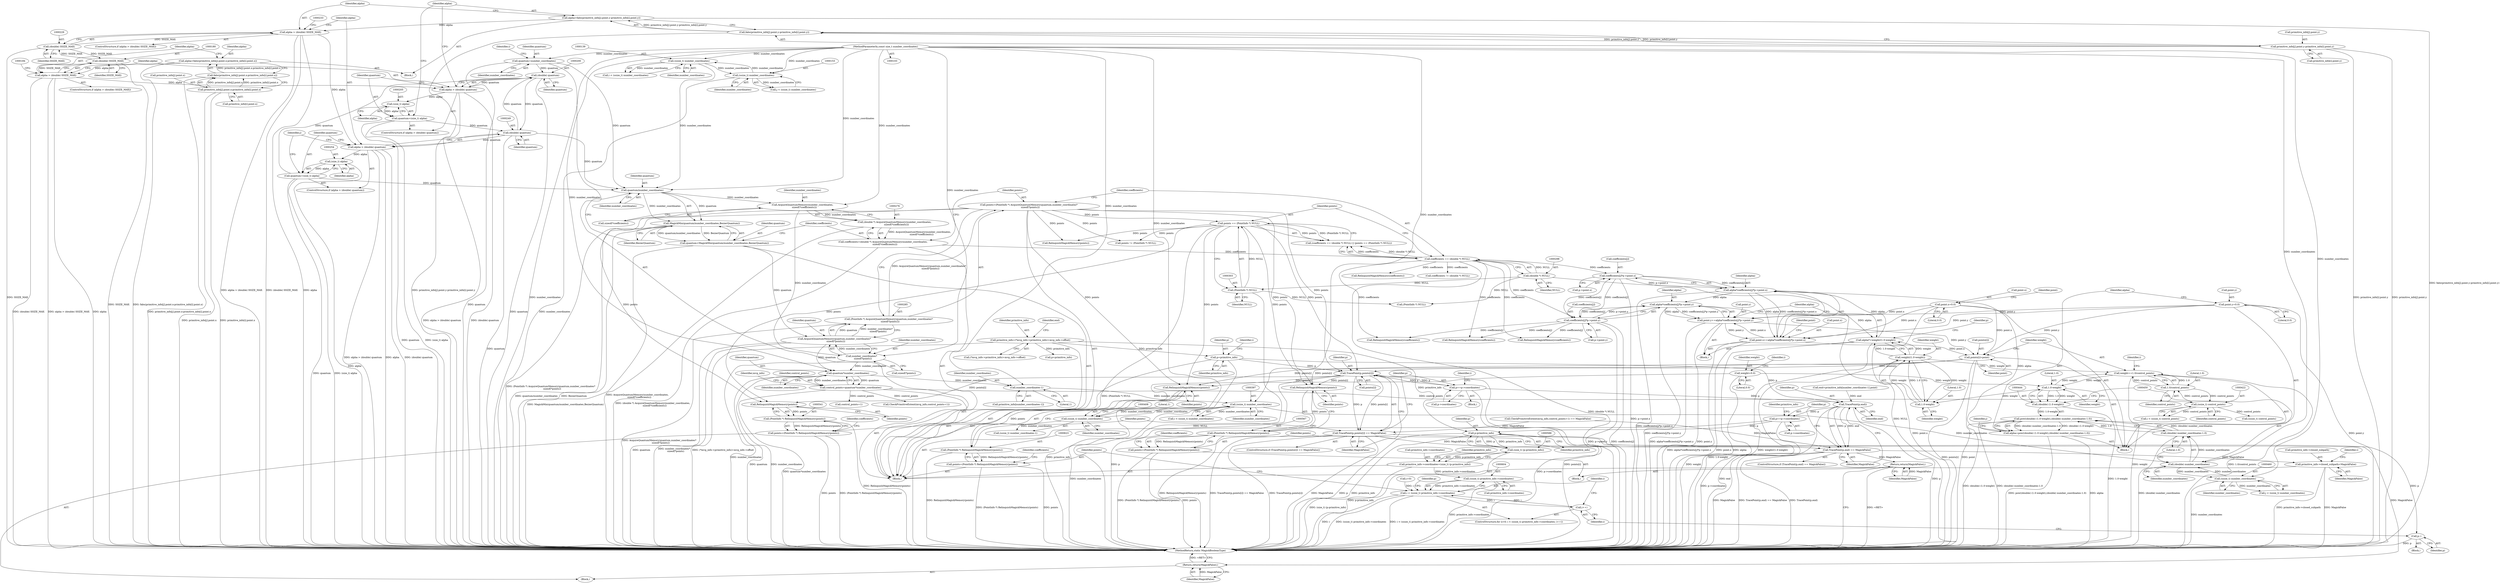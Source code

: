 digraph "0_ImageMagick_ecf7c6b288e11e7e7f75387c5e9e93e423b98397@array" {
"1000531" [label="(Call,TracePoint(p,points[i]))"];
"1000552" [label="(Call,p+=p->coordinates)"];
"1000531" [label="(Call,TracePoint(p,points[i]))"];
"1000514" [label="(Call,p=primitive_info)"];
"1000371" [label="(Call,primitive_info=(*mvg_info->primitive_info)+mvg_info->offset)"];
"1000300" [label="(Call,points == (PointInfo *) NULL)"];
"1000282" [label="(Call,points=(PointInfo *) AcquireQuantumMemory(quantum,number_coordinates*\n    sizeof(*points)))"];
"1000284" [label="(Call,(PointInfo *) AcquireQuantumMemory(quantum,number_coordinates*\n    sizeof(*points)))"];
"1000286" [label="(Call,AcquireQuantumMemory(quantum,number_coordinates*\n    sizeof(*points)))"];
"1000266" [label="(Call,quantum=MagickMin(quantum/number_coordinates,BezierQuantum))"];
"1000268" [label="(Call,MagickMin(quantum/number_coordinates,BezierQuantum))"];
"1000269" [label="(Call,quantum/number_coordinates)"];
"1000129" [label="(Call,quantum=number_coordinates)"];
"1000105" [label="(MethodParameterIn,const size_t number_coordinates)"];
"1000251" [label="(Call,quantum=(size_t) alpha)"];
"1000253" [label="(Call,(size_t) alpha)"];
"1000246" [label="(Call,alpha > (double) quantum)"];
"1000226" [label="(Call,alpha > (double) SSIZE_MAX)"];
"1000207" [label="(Call,alpha=fabs(primitive_info[j].point.y-primitive_info[i].point.y))"];
"1000209" [label="(Call,fabs(primitive_info[j].point.y-primitive_info[i].point.y))"];
"1000210" [label="(Call,primitive_info[j].point.y-primitive_info[i].point.y)"];
"1000228" [label="(Call,(double) SSIZE_MAX)"];
"1000179" [label="(Call,(double) SSIZE_MAX)"];
"1000248" [label="(Call,(double) quantum)"];
"1000199" [label="(Call,(double) quantum)"];
"1000202" [label="(Call,quantum=(size_t) alpha)"];
"1000204" [label="(Call,(size_t) alpha)"];
"1000197" [label="(Call,alpha > (double) quantum)"];
"1000177" [label="(Call,alpha > (double) SSIZE_MAX)"];
"1000158" [label="(Call,alpha=fabs(primitive_info[j].point.x-primitive_info[i].point.x))"];
"1000160" [label="(Call,fabs(primitive_info[j].point.x-primitive_info[i].point.x))"];
"1000161" [label="(Call,primitive_info[j].point.x-primitive_info[i].point.x)"];
"1000138" [label="(Call,(ssize_t) number_coordinates)"];
"1000152" [label="(Call,(ssize_t) number_coordinates)"];
"1000288" [label="(Call,number_coordinates*\n    sizeof(*points))"];
"1000277" [label="(Call,AcquireQuantumMemory(number_coordinates,\n     sizeof(*coefficients)))"];
"1000302" [label="(Call,(PointInfo *) NULL)"];
"1000297" [label="(Call,(double *) NULL)"];
"1000504" [label="(Call,points[i]=point)"];
"1000435" [label="(Call,point.y=0.0)"];
"1000430" [label="(Call,point.x=0.0)"];
"1000480" [label="(Call,point.y+=alpha*coefficients[j]*p->point.y)"];
"1000484" [label="(Call,alpha*coefficients[j]*p->point.y)"];
"1000469" [label="(Call,alpha*coefficients[j]*p->point.x)"];
"1000495" [label="(Call,alpha*=weight/(1.0-weight))"];
"1000497" [label="(Call,weight/(1.0-weight))"];
"1000499" [label="(Call,1.0-weight)"];
"1000445" [label="(Call,1.0-weight)"];
"1000412" [label="(Call,weight=0.0)"];
"1000509" [label="(Call,weight+=1.0/control_points)"];
"1000511" [label="(Call,1.0/control_points)"];
"1000421" [label="(Call,(ssize_t) control_points)"];
"1000343" [label="(Call,control_points=quantum*number_coordinates)"];
"1000345" [label="(Call,quantum*number_coordinates)"];
"1000440" [label="(Call,alpha=pow((double) (1.0-weight),(double) number_coordinates-1.0))"];
"1000442" [label="(Call,pow((double) (1.0-weight),(double) number_coordinates-1.0))"];
"1000443" [label="(Call,(double) (1.0-weight))"];
"1000448" [label="(Call,(double) number_coordinates-1.0)"];
"1000449" [label="(Call,(double) number_coordinates)"];
"1000459" [label="(Call,(ssize_t) number_coordinates)"];
"1000396" [label="(Call,(ssize_t) number_coordinates)"];
"1000407" [label="(Call,(ssize_t) number_coordinates)"];
"1000386" [label="(Call,number_coordinates-1)"];
"1000471" [label="(Call,coefficients[j]*p->point.x)"];
"1000295" [label="(Call,coefficients == (double *) NULL)"];
"1000273" [label="(Call,coefficients=(double *) AcquireQuantumMemory(number_coordinates,\n     sizeof(*coefficients)))"];
"1000275" [label="(Call,(double *) AcquireQuantumMemory(number_coordinates,\n     sizeof(*coefficients)))"];
"1000486" [label="(Call,coefficients[j]*p->point.y)"];
"1000465" [label="(Call,point.x+=alpha*coefficients[j]*p->point.x)"];
"1000530" [label="(Call,TracePoint(p,points[i]) == MagickFalse)"];
"1000550" [label="(Return,return(MagickFalse);)"];
"1000558" [label="(Call,TracePoint(p,end) == MagickFalse)"];
"1000576" [label="(Return,return(MagickFalse);)"];
"1000592" [label="(Call,primitive_info->closed_subpath=MagickFalse)"];
"1000542" [label="(Call,RelinquishMagickMemory(points))"];
"1000540" [label="(Call,(PointInfo *) RelinquishMagickMemory(points))"];
"1000538" [label="(Call,points=(PointInfo *) RelinquishMagickMemory(points))"];
"1000568" [label="(Call,RelinquishMagickMemory(points))"];
"1000566" [label="(Call,(PointInfo *) RelinquishMagickMemory(points))"];
"1000564" [label="(Call,points=(PointInfo *) RelinquishMagickMemory(points))"];
"1000624" [label="(Call,RelinquishMagickMemory(points))"];
"1000622" [label="(Call,(PointInfo *) RelinquishMagickMemory(points))"];
"1000620" [label="(Call,points=(PointInfo *) RelinquishMagickMemory(points))"];
"1000559" [label="(Call,TracePoint(p,end))"];
"1000578" [label="(Call,p+=p->coordinates)"];
"1000589" [label="(Call,p-primitive_info)"];
"1000587" [label="(Call,(size_t) (p-primitive_info))"];
"1000583" [label="(Call,primitive_info->coordinates=(size_t) (p-primitive_info))"];
"1000603" [label="(Call,(ssize_t) primitive_info->coordinates)"];
"1000601" [label="(Call,i < (ssize_t) primitive_info->coordinates)"];
"1000608" [label="(Call,i++)"];
"1000618" [label="(Call,p--)"];
"1000440" [label="(Call,alpha=pow((double) (1.0-weight),(double) number_coordinates-1.0))"];
"1000412" [label="(Call,weight=0.0)"];
"1000131" [label="(Identifier,number_coordinates)"];
"1000471" [label="(Call,coefficients[j]*p->point.x)"];
"1000445" [label="(Call,1.0-weight)"];
"1000343" [label="(Call,control_points=quantum*number_coordinates)"];
"1000347" [label="(Identifier,number_coordinates)"];
"1000437" [label="(Identifier,point)"];
"1000514" [label="(Call,p=primitive_info)"];
"1000447" [label="(Identifier,weight)"];
"1000349" [label="(Call,CheckPrimitiveExtent(mvg_info,control_points+1) == MagickFalse)"];
"1000419" [label="(Call,i < (ssize_t) control_points)"];
"1000558" [label="(Call,TracePoint(p,end) == MagickFalse)"];
"1000414" [label="(Literal,0.0)"];
"1000413" [label="(Identifier,weight)"];
"1000609" [label="(Identifier,i)"];
"1000290" [label="(Call,sizeof(*points))"];
"1000530" [label="(Call,TracePoint(p,points[i]) == MagickFalse)"];
"1000531" [label="(Call,TracePoint(p,points[i]))"];
"1000206" [label="(Identifier,alpha)"];
"1000435" [label="(Call,point.y=0.0)"];
"1000495" [label="(Call,alpha*=weight/(1.0-weight))"];
"1000452" [label="(Literal,1.0)"];
"1000464" [label="(Block,)"];
"1000564" [label="(Call,points=(PointInfo *) RelinquishMagickMemory(points))"];
"1000410" [label="(Literal,1)"];
"1000585" [label="(Identifier,primitive_info)"];
"1000602" [label="(Identifier,i)"];
"1000198" [label="(Identifier,alpha)"];
"1000510" [label="(Identifier,weight)"];
"1000550" [label="(Return,return(MagickFalse);)"];
"1000470" [label="(Identifier,alpha)"];
"1000417" [label="(Identifier,i)"];
"1000159" [label="(Identifier,alpha)"];
"1000248" [label="(Call,(double) quantum)"];
"1000577" [label="(Identifier,MagickFalse)"];
"1000295" [label="(Call,coefficients == (double *) NULL)"];
"1000388" [label="(Literal,1)"];
"1000247" [label="(Identifier,alpha)"];
"1000513" [label="(Identifier,control_points)"];
"1000583" [label="(Call,primitive_info->coordinates=(size_t) (p-primitive_info))"];
"1000138" [label="(Call,(ssize_t) number_coordinates)"];
"1000423" [label="(Identifier,control_points)"];
"1000442" [label="(Call,pow((double) (1.0-weight),(double) number_coordinates-1.0))"];
"1000634" [label="(MethodReturn,static MagickBooleanType)"];
"1000590" [label="(Identifier,p)"];
"1000250" [label="(Identifier,quantum)"];
"1000271" [label="(Identifier,number_coordinates)"];
"1000528" [label="(Block,)"];
"1000208" [label="(Identifier,alpha)"];
"1000169" [label="(Call,primitive_info[i].point.x)"];
"1000500" [label="(Literal,1.0)"];
"1000351" [label="(Identifier,mvg_info)"];
"1000560" [label="(Identifier,p)"];
"1000253" [label="(Call,(size_t) alpha)"];
"1000309" [label="(Call,(PointInfo *) NULL)"];
"1000286" [label="(Call,AcquireQuantumMemory(quantum,number_coordinates*\n    sizeof(*points)))"];
"1000105" [label="(MethodParameterIn,const size_t number_coordinates)"];
"1000599" [label="(Identifier,i)"];
"1000561" [label="(Identifier,end)"];
"1000533" [label="(Call,points[i])"];
"1000228" [label="(Call,(double) SSIZE_MAX)"];
"1000296" [label="(Identifier,coefficients)"];
"1000529" [label="(ControlStructure,if (TracePoint(p,points[i]) == MagickFalse))"];
"1000593" [label="(Call,primitive_info->closed_subpath)"];
"1000345" [label="(Call,quantum*number_coordinates)"];
"1000509" [label="(Call,weight+=1.0/control_points)"];
"1000176" [label="(ControlStructure,if (alpha > (double) SSIZE_MAX))"];
"1000268" [label="(Call,MagickMin(quantum/number_coordinates,BezierQuantum))"];
"1000565" [label="(Identifier,points)"];
"1000579" [label="(Identifier,p)"];
"1000407" [label="(Call,(ssize_t) number_coordinates)"];
"1000501" [label="(Identifier,weight)"];
"1000289" [label="(Identifier,number_coordinates)"];
"1000204" [label="(Call,(size_t) alpha)"];
"1000574" [label="(Call,RelinquishMagickMemory(coefficients))"];
"1000532" [label="(Identifier,p)"];
"1000475" [label="(Call,p->point.x)"];
"1000543" [label="(Identifier,points)"];
"1000598" [label="(Call,i=0)"];
"1000430" [label="(Call,point.x=0.0)"];
"1000559" [label="(Call,TracePoint(p,end))"];
"1000548" [label="(Call,RelinquishMagickMemory(coefficients))"];
"1000610" [label="(Block,)"];
"1000211" [label="(Call,primitive_info[j].point.y)"];
"1000425" [label="(Identifier,i)"];
"1000299" [label="(Identifier,NULL)"];
"1000278" [label="(Identifier,number_coordinates)"];
"1000505" [label="(Call,points[i])"];
"1000563" [label="(Block,)"];
"1000630" [label="(Call,RelinquishMagickMemory(coefficients))"];
"1000427" [label="(Call,p=primitive_info)"];
"1000622" [label="(Call,(PointInfo *) RelinquishMagickMemory(points))"];
"1000597" [label="(ControlStructure,for (i=0; i < (ssize_t) primitive_info->coordinates; i++))"];
"1000382" [label="(Identifier,end)"];
"1000283" [label="(Identifier,points)"];
"1000307" [label="(Call,points != (PointInfo *) NULL)"];
"1000251" [label="(Call,quantum=(size_t) alpha)"];
"1000568" [label="(Call,RelinquishMagickMemory(points))"];
"1000516" [label="(Identifier,primitive_info)"];
"1000527" [label="(Identifier,i)"];
"1000448" [label="(Call,(double) number_coordinates-1.0)"];
"1000538" [label="(Call,points=(PointInfo *) RelinquishMagickMemory(points))"];
"1000178" [label="(Identifier,alpha)"];
"1000255" [label="(Identifier,alpha)"];
"1000230" [label="(Identifier,SSIZE_MAX)"];
"1000294" [label="(Call,(coefficients == (double *) NULL) || (points == (PointInfo *) NULL))"];
"1000409" [label="(Identifier,number_coordinates)"];
"1000620" [label="(Call,points=(PointInfo *) RelinquishMagickMemory(points))"];
"1000158" [label="(Call,alpha=fabs(primitive_info[j].point.x-primitive_info[i].point.x))"];
"1000545" [label="(Identifier,coefficients)"];
"1000304" [label="(Identifier,NULL)"];
"1000571" [label="(Identifier,coefficients)"];
"1000608" [label="(Call,i++)"];
"1000207" [label="(Call,alpha=fabs(primitive_info[j].point.y-primitive_info[i].point.y))"];
"1000485" [label="(Identifier,alpha)"];
"1000490" [label="(Call,p->point.y)"];
"1000469" [label="(Call,alpha*coefficients[j]*p->point.x)"];
"1000301" [label="(Identifier,points)"];
"1000557" [label="(ControlStructure,if (TracePoint(p,end) == MagickFalse))"];
"1000578" [label="(Call,p+=p->coordinates)"];
"1000267" [label="(Identifier,quantum)"];
"1000499" [label="(Call,1.0-weight)"];
"1000252" [label="(Identifier,quantum)"];
"1000496" [label="(Identifier,alpha)"];
"1000472" [label="(Call,coefficients[j])"];
"1000130" [label="(Identifier,quantum)"];
"1000536" [label="(Identifier,MagickFalse)"];
"1000482" [label="(Identifier,point)"];
"1000519" [label="(Identifier,i)"];
"1000398" [label="(Identifier,number_coordinates)"];
"1000367" [label="(Call,RelinquishMagickMemory(coefficients))"];
"1000270" [label="(Identifier,quantum)"];
"1000160" [label="(Call,fabs(primitive_info[j].point.x-primitive_info[i].point.x))"];
"1000540" [label="(Call,(PointInfo *) RelinquishMagickMemory(points))"];
"1000134" [label="(Identifier,i)"];
"1000272" [label="(Identifier,BezierQuantum)"];
"1000613" [label="(Identifier,p)"];
"1000601" [label="(Call,i < (ssize_t) primitive_info->coordinates)"];
"1000497" [label="(Call,weight/(1.0-weight))"];
"1000553" [label="(Identifier,p)"];
"1000465" [label="(Call,point.x+=alpha*coefficients[j]*p->point.x)"];
"1000512" [label="(Literal,1.0)"];
"1000209" [label="(Call,fabs(primitive_info[j].point.y-primitive_info[i].point.y))"];
"1000589" [label="(Call,p-primitive_info)"];
"1000498" [label="(Identifier,weight)"];
"1000605" [label="(Call,primitive_info->coordinates)"];
"1000484" [label="(Call,alpha*coefficients[j]*p->point.y)"];
"1000394" [label="(Call,i < (ssize_t) number_coordinates)"];
"1000504" [label="(Call,points[i]=point)"];
"1000162" [label="(Call,primitive_info[j].point.x)"];
"1000387" [label="(Identifier,number_coordinates)"];
"1000537" [label="(Block,)"];
"1000152" [label="(Call,(ssize_t) number_coordinates)"];
"1000201" [label="(Identifier,quantum)"];
"1000384" [label="(Call,primitive_info[number_coordinates-1])"];
"1000177" [label="(Call,alpha > (double) SSIZE_MAX)"];
"1000203" [label="(Identifier,quantum)"];
"1000279" [label="(Call,sizeof(*coefficients))"];
"1000218" [label="(Call,primitive_info[i].point.y)"];
"1000461" [label="(Identifier,number_coordinates)"];
"1000443" [label="(Call,(double) (1.0-weight))"];
"1000282" [label="(Call,points=(PointInfo *) AcquireQuantumMemory(quantum,number_coordinates*\n    sizeof(*points)))"];
"1000446" [label="(Literal,1.0)"];
"1000539" [label="(Identifier,points)"];
"1000284" [label="(Call,(PointInfo *) AcquireQuantumMemory(quantum,number_coordinates*\n    sizeof(*points)))"];
"1000140" [label="(Identifier,number_coordinates)"];
"1000580" [label="(Call,p->coordinates)"];
"1000300" [label="(Call,points == (PointInfo *) NULL)"];
"1000487" [label="(Call,coefficients[j])"];
"1000508" [label="(Identifier,point)"];
"1000426" [label="(Block,)"];
"1000372" [label="(Identifier,primitive_info)"];
"1000441" [label="(Identifier,alpha)"];
"1000523" [label="(Call,(ssize_t) control_points)"];
"1000287" [label="(Identifier,quantum)"];
"1000596" [label="(Identifier,MagickFalse)"];
"1000436" [label="(Call,point.y)"];
"1000466" [label="(Call,point.x)"];
"1000179" [label="(Call,(double) SSIZE_MAX)"];
"1000451" [label="(Identifier,number_coordinates)"];
"1000449" [label="(Call,(double) number_coordinates)"];
"1000269" [label="(Call,quantum/number_coordinates)"];
"1000381" [label="(Call,end=primitive_info[number_coordinates-1].point)"];
"1000245" [label="(ControlStructure,if (alpha > (double) quantum))"];
"1000386" [label="(Call,number_coordinates-1)"];
"1000197" [label="(Call,alpha > (double) quantum)"];
"1000302" [label="(Call,(PointInfo *) NULL)"];
"1000459" [label="(Call,(ssize_t) number_coordinates)"];
"1000406" [label="(Call,(ssize_t) number_coordinates-1)"];
"1000554" [label="(Call,p->coordinates)"];
"1000625" [label="(Identifier,points)"];
"1000226" [label="(Call,alpha > (double) SSIZE_MAX)"];
"1000161" [label="(Call,primitive_info[j].point.x-primitive_info[i].point.x)"];
"1000618" [label="(Call,p--)"];
"1000373" [label="(Call,(*mvg_info->primitive_info)+mvg_info->offset)"];
"1000619" [label="(Identifier,p)"];
"1000552" [label="(Call,p+=p->coordinates)"];
"1000129" [label="(Call,quantum=number_coordinates)"];
"1000396" [label="(Call,(ssize_t) number_coordinates)"];
"1000274" [label="(Identifier,coefficients)"];
"1000480" [label="(Call,point.y+=alpha*coefficients[j]*p->point.y)"];
"1000627" [label="(Identifier,coefficients)"];
"1000154" [label="(Identifier,number_coordinates)"];
"1000542" [label="(Call,RelinquishMagickMemory(points))"];
"1000277" [label="(Call,AcquireQuantumMemory(number_coordinates,\n     sizeof(*coefficients)))"];
"1000503" [label="(Identifier,p)"];
"1000515" [label="(Identifier,p)"];
"1000431" [label="(Call,point.x)"];
"1000210" [label="(Call,primitive_info[j].point.y-primitive_info[i].point.y)"];
"1000455" [label="(Identifier,j)"];
"1000481" [label="(Call,point.y)"];
"1000591" [label="(Identifier,primitive_info)"];
"1000181" [label="(Identifier,SSIZE_MAX)"];
"1000439" [label="(Literal,0.0)"];
"1000603" [label="(Call,(ssize_t) primitive_info->coordinates)"];
"1000421" [label="(Call,(ssize_t) control_points)"];
"1000273" [label="(Call,coefficients=(double *) AcquireQuantumMemory(number_coordinates,\n     sizeof(*coefficients)))"];
"1000371" [label="(Call,primitive_info=(*mvg_info->primitive_info)+mvg_info->offset)"];
"1000202" [label="(Call,quantum=(size_t) alpha)"];
"1000569" [label="(Identifier,points)"];
"1000350" [label="(Call,CheckPrimitiveExtent(mvg_info,control_points+1))"];
"1000106" [label="(Block,)"];
"1000457" [label="(Call,j < (ssize_t) number_coordinates)"];
"1000266" [label="(Call,quantum=MagickMin(quantum/number_coordinates,BezierQuantum))"];
"1000592" [label="(Call,primitive_info->closed_subpath=MagickFalse)"];
"1000584" [label="(Call,primitive_info->coordinates)"];
"1000297" [label="(Call,(double *) NULL)"];
"1000199" [label="(Call,(double) quantum)"];
"1000576" [label="(Return,return(MagickFalse);)"];
"1000551" [label="(Identifier,MagickFalse)"];
"1000486" [label="(Call,coefficients[j]*p->point.y)"];
"1000511" [label="(Call,1.0/control_points)"];
"1000227" [label="(Identifier,alpha)"];
"1000624" [label="(Call,RelinquishMagickMemory(points))"];
"1000319" [label="(Call,coefficients != (double *) NULL)"];
"1000352" [label="(Call,control_points+1)"];
"1000594" [label="(Identifier,primitive_info)"];
"1000346" [label="(Identifier,quantum)"];
"1000361" [label="(Call,RelinquishMagickMemory(points))"];
"1000150" [label="(Call,j < (ssize_t) number_coordinates)"];
"1000275" [label="(Call,(double *) AcquireQuantumMemory(number_coordinates,\n     sizeof(*coefficients)))"];
"1000562" [label="(Identifier,MagickFalse)"];
"1000566" [label="(Call,(PointInfo *) RelinquishMagickMemory(points))"];
"1000157" [label="(Block,)"];
"1000434" [label="(Literal,0.0)"];
"1000344" [label="(Identifier,control_points)"];
"1000587" [label="(Call,(size_t) (p-primitive_info))"];
"1000225" [label="(ControlStructure,if (alpha > (double) SSIZE_MAX))"];
"1000621" [label="(Identifier,points)"];
"1000156" [label="(Identifier,j)"];
"1000246" [label="(Call,alpha > (double) quantum)"];
"1000196" [label="(ControlStructure,if (alpha > (double) quantum))"];
"1000288" [label="(Call,number_coordinates*\n    sizeof(*points))"];
"1000136" [label="(Call,i < (ssize_t) number_coordinates)"];
"1000531" -> "1000530"  [label="AST: "];
"1000531" -> "1000533"  [label="CFG: "];
"1000532" -> "1000531"  [label="AST: "];
"1000533" -> "1000531"  [label="AST: "];
"1000536" -> "1000531"  [label="CFG: "];
"1000531" -> "1000634"  [label="DDG: points[i]"];
"1000531" -> "1000634"  [label="DDG: p"];
"1000531" -> "1000530"  [label="DDG: p"];
"1000531" -> "1000530"  [label="DDG: points[i]"];
"1000552" -> "1000531"  [label="DDG: p"];
"1000514" -> "1000531"  [label="DDG: p"];
"1000300" -> "1000531"  [label="DDG: points"];
"1000504" -> "1000531"  [label="DDG: points[i]"];
"1000282" -> "1000531"  [label="DDG: points"];
"1000531" -> "1000542"  [label="DDG: points[i]"];
"1000531" -> "1000552"  [label="DDG: p"];
"1000531" -> "1000568"  [label="DDG: points[i]"];
"1000531" -> "1000624"  [label="DDG: points[i]"];
"1000552" -> "1000528"  [label="AST: "];
"1000552" -> "1000554"  [label="CFG: "];
"1000553" -> "1000552"  [label="AST: "];
"1000554" -> "1000552"  [label="AST: "];
"1000527" -> "1000552"  [label="CFG: "];
"1000552" -> "1000634"  [label="DDG: p->coordinates"];
"1000552" -> "1000559"  [label="DDG: p"];
"1000514" -> "1000106"  [label="AST: "];
"1000514" -> "1000516"  [label="CFG: "];
"1000515" -> "1000514"  [label="AST: "];
"1000516" -> "1000514"  [label="AST: "];
"1000519" -> "1000514"  [label="CFG: "];
"1000514" -> "1000634"  [label="DDG: primitive_info"];
"1000371" -> "1000514"  [label="DDG: primitive_info"];
"1000514" -> "1000559"  [label="DDG: p"];
"1000371" -> "1000106"  [label="AST: "];
"1000371" -> "1000373"  [label="CFG: "];
"1000372" -> "1000371"  [label="AST: "];
"1000373" -> "1000371"  [label="AST: "];
"1000382" -> "1000371"  [label="CFG: "];
"1000371" -> "1000634"  [label="DDG: (*mvg_info->primitive_info)+mvg_info->offset"];
"1000371" -> "1000427"  [label="DDG: primitive_info"];
"1000371" -> "1000589"  [label="DDG: primitive_info"];
"1000300" -> "1000294"  [label="AST: "];
"1000300" -> "1000302"  [label="CFG: "];
"1000301" -> "1000300"  [label="AST: "];
"1000302" -> "1000300"  [label="AST: "];
"1000294" -> "1000300"  [label="CFG: "];
"1000300" -> "1000634"  [label="DDG: (PointInfo *) NULL"];
"1000300" -> "1000294"  [label="DDG: points"];
"1000300" -> "1000294"  [label="DDG: (PointInfo *) NULL"];
"1000282" -> "1000300"  [label="DDG: points"];
"1000302" -> "1000300"  [label="DDG: NULL"];
"1000300" -> "1000307"  [label="DDG: points"];
"1000300" -> "1000361"  [label="DDG: points"];
"1000300" -> "1000542"  [label="DDG: points"];
"1000300" -> "1000568"  [label="DDG: points"];
"1000300" -> "1000624"  [label="DDG: points"];
"1000282" -> "1000106"  [label="AST: "];
"1000282" -> "1000284"  [label="CFG: "];
"1000283" -> "1000282"  [label="AST: "];
"1000284" -> "1000282"  [label="AST: "];
"1000296" -> "1000282"  [label="CFG: "];
"1000282" -> "1000634"  [label="DDG: (PointInfo *) AcquireQuantumMemory(quantum,number_coordinates*\n    sizeof(*points))"];
"1000284" -> "1000282"  [label="DDG: AcquireQuantumMemory(quantum,number_coordinates*\n    sizeof(*points))"];
"1000282" -> "1000307"  [label="DDG: points"];
"1000282" -> "1000361"  [label="DDG: points"];
"1000282" -> "1000542"  [label="DDG: points"];
"1000282" -> "1000568"  [label="DDG: points"];
"1000282" -> "1000624"  [label="DDG: points"];
"1000284" -> "1000286"  [label="CFG: "];
"1000285" -> "1000284"  [label="AST: "];
"1000286" -> "1000284"  [label="AST: "];
"1000284" -> "1000634"  [label="DDG: AcquireQuantumMemory(quantum,number_coordinates*\n    sizeof(*points))"];
"1000286" -> "1000284"  [label="DDG: quantum"];
"1000286" -> "1000284"  [label="DDG: number_coordinates*\n    sizeof(*points)"];
"1000286" -> "1000288"  [label="CFG: "];
"1000287" -> "1000286"  [label="AST: "];
"1000288" -> "1000286"  [label="AST: "];
"1000286" -> "1000634"  [label="DDG: quantum"];
"1000286" -> "1000634"  [label="DDG: number_coordinates*\n    sizeof(*points)"];
"1000266" -> "1000286"  [label="DDG: quantum"];
"1000288" -> "1000286"  [label="DDG: number_coordinates"];
"1000286" -> "1000345"  [label="DDG: quantum"];
"1000266" -> "1000106"  [label="AST: "];
"1000266" -> "1000268"  [label="CFG: "];
"1000267" -> "1000266"  [label="AST: "];
"1000268" -> "1000266"  [label="AST: "];
"1000274" -> "1000266"  [label="CFG: "];
"1000266" -> "1000634"  [label="DDG: MagickMin(quantum/number_coordinates,BezierQuantum)"];
"1000268" -> "1000266"  [label="DDG: quantum/number_coordinates"];
"1000268" -> "1000266"  [label="DDG: BezierQuantum"];
"1000268" -> "1000272"  [label="CFG: "];
"1000269" -> "1000268"  [label="AST: "];
"1000272" -> "1000268"  [label="AST: "];
"1000268" -> "1000634"  [label="DDG: quantum/number_coordinates"];
"1000268" -> "1000634"  [label="DDG: BezierQuantum"];
"1000269" -> "1000268"  [label="DDG: quantum"];
"1000269" -> "1000268"  [label="DDG: number_coordinates"];
"1000269" -> "1000271"  [label="CFG: "];
"1000270" -> "1000269"  [label="AST: "];
"1000271" -> "1000269"  [label="AST: "];
"1000272" -> "1000269"  [label="CFG: "];
"1000129" -> "1000269"  [label="DDG: quantum"];
"1000251" -> "1000269"  [label="DDG: quantum"];
"1000248" -> "1000269"  [label="DDG: quantum"];
"1000138" -> "1000269"  [label="DDG: number_coordinates"];
"1000105" -> "1000269"  [label="DDG: number_coordinates"];
"1000269" -> "1000277"  [label="DDG: number_coordinates"];
"1000129" -> "1000106"  [label="AST: "];
"1000129" -> "1000131"  [label="CFG: "];
"1000130" -> "1000129"  [label="AST: "];
"1000131" -> "1000129"  [label="AST: "];
"1000134" -> "1000129"  [label="CFG: "];
"1000129" -> "1000634"  [label="DDG: quantum"];
"1000105" -> "1000129"  [label="DDG: number_coordinates"];
"1000129" -> "1000199"  [label="DDG: quantum"];
"1000105" -> "1000103"  [label="AST: "];
"1000105" -> "1000634"  [label="DDG: number_coordinates"];
"1000105" -> "1000138"  [label="DDG: number_coordinates"];
"1000105" -> "1000152"  [label="DDG: number_coordinates"];
"1000105" -> "1000277"  [label="DDG: number_coordinates"];
"1000105" -> "1000288"  [label="DDG: number_coordinates"];
"1000105" -> "1000345"  [label="DDG: number_coordinates"];
"1000105" -> "1000386"  [label="DDG: number_coordinates"];
"1000105" -> "1000396"  [label="DDG: number_coordinates"];
"1000105" -> "1000407"  [label="DDG: number_coordinates"];
"1000105" -> "1000449"  [label="DDG: number_coordinates"];
"1000105" -> "1000459"  [label="DDG: number_coordinates"];
"1000251" -> "1000245"  [label="AST: "];
"1000251" -> "1000253"  [label="CFG: "];
"1000252" -> "1000251"  [label="AST: "];
"1000253" -> "1000251"  [label="AST: "];
"1000156" -> "1000251"  [label="CFG: "];
"1000251" -> "1000634"  [label="DDG: (size_t) alpha"];
"1000251" -> "1000634"  [label="DDG: quantum"];
"1000251" -> "1000199"  [label="DDG: quantum"];
"1000253" -> "1000251"  [label="DDG: alpha"];
"1000253" -> "1000255"  [label="CFG: "];
"1000254" -> "1000253"  [label="AST: "];
"1000255" -> "1000253"  [label="AST: "];
"1000253" -> "1000634"  [label="DDG: alpha"];
"1000246" -> "1000253"  [label="DDG: alpha"];
"1000246" -> "1000245"  [label="AST: "];
"1000246" -> "1000248"  [label="CFG: "];
"1000247" -> "1000246"  [label="AST: "];
"1000248" -> "1000246"  [label="AST: "];
"1000252" -> "1000246"  [label="CFG: "];
"1000156" -> "1000246"  [label="CFG: "];
"1000246" -> "1000634"  [label="DDG: (double) quantum"];
"1000246" -> "1000634"  [label="DDG: alpha > (double) quantum"];
"1000246" -> "1000634"  [label="DDG: alpha"];
"1000226" -> "1000246"  [label="DDG: alpha"];
"1000248" -> "1000246"  [label="DDG: quantum"];
"1000226" -> "1000225"  [label="AST: "];
"1000226" -> "1000228"  [label="CFG: "];
"1000227" -> "1000226"  [label="AST: "];
"1000228" -> "1000226"  [label="AST: "];
"1000233" -> "1000226"  [label="CFG: "];
"1000247" -> "1000226"  [label="CFG: "];
"1000226" -> "1000634"  [label="DDG: alpha"];
"1000226" -> "1000634"  [label="DDG: alpha > (double) SSIZE_MAX"];
"1000226" -> "1000634"  [label="DDG: (double) SSIZE_MAX"];
"1000207" -> "1000226"  [label="DDG: alpha"];
"1000228" -> "1000226"  [label="DDG: SSIZE_MAX"];
"1000207" -> "1000157"  [label="AST: "];
"1000207" -> "1000209"  [label="CFG: "];
"1000208" -> "1000207"  [label="AST: "];
"1000209" -> "1000207"  [label="AST: "];
"1000227" -> "1000207"  [label="CFG: "];
"1000207" -> "1000634"  [label="DDG: fabs(primitive_info[j].point.y-primitive_info[i].point.y)"];
"1000209" -> "1000207"  [label="DDG: primitive_info[j].point.y-primitive_info[i].point.y"];
"1000209" -> "1000210"  [label="CFG: "];
"1000210" -> "1000209"  [label="AST: "];
"1000209" -> "1000634"  [label="DDG: primitive_info[j].point.y-primitive_info[i].point.y"];
"1000210" -> "1000209"  [label="DDG: primitive_info[j].point.y"];
"1000210" -> "1000209"  [label="DDG: primitive_info[i].point.y"];
"1000210" -> "1000218"  [label="CFG: "];
"1000211" -> "1000210"  [label="AST: "];
"1000218" -> "1000210"  [label="AST: "];
"1000210" -> "1000634"  [label="DDG: primitive_info[i].point.y"];
"1000210" -> "1000634"  [label="DDG: primitive_info[j].point.y"];
"1000228" -> "1000230"  [label="CFG: "];
"1000229" -> "1000228"  [label="AST: "];
"1000230" -> "1000228"  [label="AST: "];
"1000228" -> "1000634"  [label="DDG: SSIZE_MAX"];
"1000228" -> "1000179"  [label="DDG: SSIZE_MAX"];
"1000179" -> "1000228"  [label="DDG: SSIZE_MAX"];
"1000179" -> "1000177"  [label="AST: "];
"1000179" -> "1000181"  [label="CFG: "];
"1000180" -> "1000179"  [label="AST: "];
"1000181" -> "1000179"  [label="AST: "];
"1000177" -> "1000179"  [label="CFG: "];
"1000179" -> "1000634"  [label="DDG: SSIZE_MAX"];
"1000179" -> "1000177"  [label="DDG: SSIZE_MAX"];
"1000248" -> "1000250"  [label="CFG: "];
"1000249" -> "1000248"  [label="AST: "];
"1000250" -> "1000248"  [label="AST: "];
"1000248" -> "1000634"  [label="DDG: quantum"];
"1000248" -> "1000199"  [label="DDG: quantum"];
"1000199" -> "1000248"  [label="DDG: quantum"];
"1000202" -> "1000248"  [label="DDG: quantum"];
"1000199" -> "1000197"  [label="AST: "];
"1000199" -> "1000201"  [label="CFG: "];
"1000200" -> "1000199"  [label="AST: "];
"1000201" -> "1000199"  [label="AST: "];
"1000197" -> "1000199"  [label="CFG: "];
"1000199" -> "1000634"  [label="DDG: quantum"];
"1000199" -> "1000197"  [label="DDG: quantum"];
"1000202" -> "1000196"  [label="AST: "];
"1000202" -> "1000204"  [label="CFG: "];
"1000203" -> "1000202"  [label="AST: "];
"1000204" -> "1000202"  [label="AST: "];
"1000208" -> "1000202"  [label="CFG: "];
"1000202" -> "1000634"  [label="DDG: quantum"];
"1000202" -> "1000634"  [label="DDG: (size_t) alpha"];
"1000204" -> "1000202"  [label="DDG: alpha"];
"1000204" -> "1000206"  [label="CFG: "];
"1000205" -> "1000204"  [label="AST: "];
"1000206" -> "1000204"  [label="AST: "];
"1000197" -> "1000204"  [label="DDG: alpha"];
"1000197" -> "1000196"  [label="AST: "];
"1000198" -> "1000197"  [label="AST: "];
"1000203" -> "1000197"  [label="CFG: "];
"1000208" -> "1000197"  [label="CFG: "];
"1000197" -> "1000634"  [label="DDG: alpha > (double) quantum"];
"1000197" -> "1000634"  [label="DDG: (double) quantum"];
"1000177" -> "1000197"  [label="DDG: alpha"];
"1000177" -> "1000176"  [label="AST: "];
"1000178" -> "1000177"  [label="AST: "];
"1000184" -> "1000177"  [label="CFG: "];
"1000198" -> "1000177"  [label="CFG: "];
"1000177" -> "1000634"  [label="DDG: alpha"];
"1000177" -> "1000634"  [label="DDG: (double) SSIZE_MAX"];
"1000177" -> "1000634"  [label="DDG: alpha > (double) SSIZE_MAX"];
"1000158" -> "1000177"  [label="DDG: alpha"];
"1000158" -> "1000157"  [label="AST: "];
"1000158" -> "1000160"  [label="CFG: "];
"1000159" -> "1000158"  [label="AST: "];
"1000160" -> "1000158"  [label="AST: "];
"1000178" -> "1000158"  [label="CFG: "];
"1000158" -> "1000634"  [label="DDG: fabs(primitive_info[j].point.x-primitive_info[i].point.x)"];
"1000160" -> "1000158"  [label="DDG: primitive_info[j].point.x-primitive_info[i].point.x"];
"1000160" -> "1000161"  [label="CFG: "];
"1000161" -> "1000160"  [label="AST: "];
"1000160" -> "1000634"  [label="DDG: primitive_info[j].point.x-primitive_info[i].point.x"];
"1000161" -> "1000160"  [label="DDG: primitive_info[j].point.x"];
"1000161" -> "1000160"  [label="DDG: primitive_info[i].point.x"];
"1000161" -> "1000169"  [label="CFG: "];
"1000162" -> "1000161"  [label="AST: "];
"1000169" -> "1000161"  [label="AST: "];
"1000161" -> "1000634"  [label="DDG: primitive_info[i].point.x"];
"1000161" -> "1000634"  [label="DDG: primitive_info[j].point.x"];
"1000138" -> "1000136"  [label="AST: "];
"1000138" -> "1000140"  [label="CFG: "];
"1000139" -> "1000138"  [label="AST: "];
"1000140" -> "1000138"  [label="AST: "];
"1000136" -> "1000138"  [label="CFG: "];
"1000138" -> "1000136"  [label="DDG: number_coordinates"];
"1000152" -> "1000138"  [label="DDG: number_coordinates"];
"1000138" -> "1000152"  [label="DDG: number_coordinates"];
"1000152" -> "1000150"  [label="AST: "];
"1000152" -> "1000154"  [label="CFG: "];
"1000153" -> "1000152"  [label="AST: "];
"1000154" -> "1000152"  [label="AST: "];
"1000150" -> "1000152"  [label="CFG: "];
"1000152" -> "1000634"  [label="DDG: number_coordinates"];
"1000152" -> "1000150"  [label="DDG: number_coordinates"];
"1000288" -> "1000290"  [label="CFG: "];
"1000289" -> "1000288"  [label="AST: "];
"1000290" -> "1000288"  [label="AST: "];
"1000288" -> "1000634"  [label="DDG: number_coordinates"];
"1000277" -> "1000288"  [label="DDG: number_coordinates"];
"1000288" -> "1000345"  [label="DDG: number_coordinates"];
"1000277" -> "1000275"  [label="AST: "];
"1000277" -> "1000279"  [label="CFG: "];
"1000278" -> "1000277"  [label="AST: "];
"1000279" -> "1000277"  [label="AST: "];
"1000275" -> "1000277"  [label="CFG: "];
"1000277" -> "1000275"  [label="DDG: number_coordinates"];
"1000302" -> "1000304"  [label="CFG: "];
"1000303" -> "1000302"  [label="AST: "];
"1000304" -> "1000302"  [label="AST: "];
"1000302" -> "1000634"  [label="DDG: NULL"];
"1000297" -> "1000302"  [label="DDG: NULL"];
"1000302" -> "1000309"  [label="DDG: NULL"];
"1000297" -> "1000295"  [label="AST: "];
"1000297" -> "1000299"  [label="CFG: "];
"1000298" -> "1000297"  [label="AST: "];
"1000299" -> "1000297"  [label="AST: "];
"1000295" -> "1000297"  [label="CFG: "];
"1000297" -> "1000634"  [label="DDG: NULL"];
"1000297" -> "1000295"  [label="DDG: NULL"];
"1000297" -> "1000309"  [label="DDG: NULL"];
"1000504" -> "1000426"  [label="AST: "];
"1000504" -> "1000508"  [label="CFG: "];
"1000505" -> "1000504"  [label="AST: "];
"1000508" -> "1000504"  [label="AST: "];
"1000510" -> "1000504"  [label="CFG: "];
"1000504" -> "1000634"  [label="DDG: points[i]"];
"1000504" -> "1000634"  [label="DDG: point"];
"1000435" -> "1000504"  [label="DDG: point.y"];
"1000430" -> "1000504"  [label="DDG: point.x"];
"1000480" -> "1000504"  [label="DDG: point.y"];
"1000465" -> "1000504"  [label="DDG: point.x"];
"1000504" -> "1000568"  [label="DDG: points[i]"];
"1000504" -> "1000624"  [label="DDG: points[i]"];
"1000435" -> "1000426"  [label="AST: "];
"1000435" -> "1000439"  [label="CFG: "];
"1000436" -> "1000435"  [label="AST: "];
"1000439" -> "1000435"  [label="AST: "];
"1000441" -> "1000435"  [label="CFG: "];
"1000435" -> "1000634"  [label="DDG: point.y"];
"1000435" -> "1000465"  [label="DDG: point.y"];
"1000435" -> "1000480"  [label="DDG: point.y"];
"1000430" -> "1000426"  [label="AST: "];
"1000430" -> "1000434"  [label="CFG: "];
"1000431" -> "1000430"  [label="AST: "];
"1000434" -> "1000430"  [label="AST: "];
"1000437" -> "1000430"  [label="CFG: "];
"1000430" -> "1000634"  [label="DDG: point.x"];
"1000430" -> "1000465"  [label="DDG: point.x"];
"1000430" -> "1000480"  [label="DDG: point.x"];
"1000480" -> "1000464"  [label="AST: "];
"1000480" -> "1000484"  [label="CFG: "];
"1000481" -> "1000480"  [label="AST: "];
"1000484" -> "1000480"  [label="AST: "];
"1000496" -> "1000480"  [label="CFG: "];
"1000480" -> "1000634"  [label="DDG: point.y"];
"1000480" -> "1000634"  [label="DDG: alpha*coefficients[j]*p->point.y"];
"1000480" -> "1000465"  [label="DDG: point.y"];
"1000484" -> "1000480"  [label="DDG: alpha"];
"1000484" -> "1000480"  [label="DDG: coefficients[j]*p->point.y"];
"1000465" -> "1000480"  [label="DDG: point.x"];
"1000484" -> "1000486"  [label="CFG: "];
"1000485" -> "1000484"  [label="AST: "];
"1000486" -> "1000484"  [label="AST: "];
"1000484" -> "1000634"  [label="DDG: coefficients[j]*p->point.y"];
"1000469" -> "1000484"  [label="DDG: alpha"];
"1000486" -> "1000484"  [label="DDG: coefficients[j]"];
"1000486" -> "1000484"  [label="DDG: p->point.y"];
"1000484" -> "1000495"  [label="DDG: alpha"];
"1000469" -> "1000465"  [label="AST: "];
"1000469" -> "1000471"  [label="CFG: "];
"1000470" -> "1000469"  [label="AST: "];
"1000471" -> "1000469"  [label="AST: "];
"1000465" -> "1000469"  [label="CFG: "];
"1000469" -> "1000634"  [label="DDG: coefficients[j]*p->point.x"];
"1000469" -> "1000465"  [label="DDG: alpha"];
"1000469" -> "1000465"  [label="DDG: coefficients[j]*p->point.x"];
"1000495" -> "1000469"  [label="DDG: alpha"];
"1000440" -> "1000469"  [label="DDG: alpha"];
"1000471" -> "1000469"  [label="DDG: coefficients[j]"];
"1000471" -> "1000469"  [label="DDG: p->point.x"];
"1000495" -> "1000464"  [label="AST: "];
"1000495" -> "1000497"  [label="CFG: "];
"1000496" -> "1000495"  [label="AST: "];
"1000497" -> "1000495"  [label="AST: "];
"1000503" -> "1000495"  [label="CFG: "];
"1000495" -> "1000634"  [label="DDG: alpha"];
"1000495" -> "1000634"  [label="DDG: weight/(1.0-weight)"];
"1000497" -> "1000495"  [label="DDG: weight"];
"1000497" -> "1000495"  [label="DDG: 1.0-weight"];
"1000497" -> "1000499"  [label="CFG: "];
"1000498" -> "1000497"  [label="AST: "];
"1000499" -> "1000497"  [label="AST: "];
"1000497" -> "1000634"  [label="DDG: 1.0-weight"];
"1000499" -> "1000497"  [label="DDG: weight"];
"1000499" -> "1000497"  [label="DDG: 1.0"];
"1000497" -> "1000499"  [label="DDG: weight"];
"1000497" -> "1000509"  [label="DDG: weight"];
"1000499" -> "1000501"  [label="CFG: "];
"1000500" -> "1000499"  [label="AST: "];
"1000501" -> "1000499"  [label="AST: "];
"1000445" -> "1000499"  [label="DDG: weight"];
"1000445" -> "1000443"  [label="AST: "];
"1000445" -> "1000447"  [label="CFG: "];
"1000446" -> "1000445"  [label="AST: "];
"1000447" -> "1000445"  [label="AST: "];
"1000443" -> "1000445"  [label="CFG: "];
"1000445" -> "1000443"  [label="DDG: 1.0"];
"1000445" -> "1000443"  [label="DDG: weight"];
"1000412" -> "1000445"  [label="DDG: weight"];
"1000509" -> "1000445"  [label="DDG: weight"];
"1000445" -> "1000509"  [label="DDG: weight"];
"1000412" -> "1000106"  [label="AST: "];
"1000412" -> "1000414"  [label="CFG: "];
"1000413" -> "1000412"  [label="AST: "];
"1000414" -> "1000412"  [label="AST: "];
"1000417" -> "1000412"  [label="CFG: "];
"1000412" -> "1000634"  [label="DDG: weight"];
"1000509" -> "1000426"  [label="AST: "];
"1000509" -> "1000511"  [label="CFG: "];
"1000510" -> "1000509"  [label="AST: "];
"1000511" -> "1000509"  [label="AST: "];
"1000425" -> "1000509"  [label="CFG: "];
"1000509" -> "1000634"  [label="DDG: 1.0/control_points"];
"1000509" -> "1000634"  [label="DDG: weight"];
"1000511" -> "1000509"  [label="DDG: 1.0"];
"1000511" -> "1000509"  [label="DDG: control_points"];
"1000511" -> "1000513"  [label="CFG: "];
"1000512" -> "1000511"  [label="AST: "];
"1000513" -> "1000511"  [label="AST: "];
"1000511" -> "1000421"  [label="DDG: control_points"];
"1000421" -> "1000511"  [label="DDG: control_points"];
"1000421" -> "1000419"  [label="AST: "];
"1000421" -> "1000423"  [label="CFG: "];
"1000422" -> "1000421"  [label="AST: "];
"1000423" -> "1000421"  [label="AST: "];
"1000419" -> "1000421"  [label="CFG: "];
"1000421" -> "1000419"  [label="DDG: control_points"];
"1000343" -> "1000421"  [label="DDG: control_points"];
"1000421" -> "1000523"  [label="DDG: control_points"];
"1000343" -> "1000106"  [label="AST: "];
"1000343" -> "1000345"  [label="CFG: "];
"1000344" -> "1000343"  [label="AST: "];
"1000345" -> "1000343"  [label="AST: "];
"1000351" -> "1000343"  [label="CFG: "];
"1000343" -> "1000634"  [label="DDG: quantum*number_coordinates"];
"1000345" -> "1000343"  [label="DDG: quantum"];
"1000345" -> "1000343"  [label="DDG: number_coordinates"];
"1000343" -> "1000350"  [label="DDG: control_points"];
"1000343" -> "1000352"  [label="DDG: control_points"];
"1000345" -> "1000347"  [label="CFG: "];
"1000346" -> "1000345"  [label="AST: "];
"1000347" -> "1000345"  [label="AST: "];
"1000345" -> "1000634"  [label="DDG: number_coordinates"];
"1000345" -> "1000634"  [label="DDG: quantum"];
"1000345" -> "1000386"  [label="DDG: number_coordinates"];
"1000440" -> "1000426"  [label="AST: "];
"1000440" -> "1000442"  [label="CFG: "];
"1000441" -> "1000440"  [label="AST: "];
"1000442" -> "1000440"  [label="AST: "];
"1000455" -> "1000440"  [label="CFG: "];
"1000440" -> "1000634"  [label="DDG: pow((double) (1.0-weight),(double) number_coordinates-1.0)"];
"1000440" -> "1000634"  [label="DDG: alpha"];
"1000442" -> "1000440"  [label="DDG: (double) (1.0-weight)"];
"1000442" -> "1000440"  [label="DDG: (double) number_coordinates-1.0"];
"1000442" -> "1000448"  [label="CFG: "];
"1000443" -> "1000442"  [label="AST: "];
"1000448" -> "1000442"  [label="AST: "];
"1000442" -> "1000634"  [label="DDG: (double) (1.0-weight)"];
"1000442" -> "1000634"  [label="DDG: (double) number_coordinates-1.0"];
"1000443" -> "1000442"  [label="DDG: 1.0-weight"];
"1000448" -> "1000442"  [label="DDG: (double) number_coordinates"];
"1000448" -> "1000442"  [label="DDG: 1.0"];
"1000444" -> "1000443"  [label="AST: "];
"1000450" -> "1000443"  [label="CFG: "];
"1000443" -> "1000634"  [label="DDG: 1.0-weight"];
"1000448" -> "1000452"  [label="CFG: "];
"1000449" -> "1000448"  [label="AST: "];
"1000452" -> "1000448"  [label="AST: "];
"1000448" -> "1000634"  [label="DDG: (double) number_coordinates"];
"1000449" -> "1000448"  [label="DDG: number_coordinates"];
"1000449" -> "1000451"  [label="CFG: "];
"1000450" -> "1000449"  [label="AST: "];
"1000451" -> "1000449"  [label="AST: "];
"1000452" -> "1000449"  [label="CFG: "];
"1000459" -> "1000449"  [label="DDG: number_coordinates"];
"1000396" -> "1000449"  [label="DDG: number_coordinates"];
"1000449" -> "1000459"  [label="DDG: number_coordinates"];
"1000459" -> "1000457"  [label="AST: "];
"1000459" -> "1000461"  [label="CFG: "];
"1000460" -> "1000459"  [label="AST: "];
"1000461" -> "1000459"  [label="AST: "];
"1000457" -> "1000459"  [label="CFG: "];
"1000459" -> "1000634"  [label="DDG: number_coordinates"];
"1000459" -> "1000457"  [label="DDG: number_coordinates"];
"1000396" -> "1000394"  [label="AST: "];
"1000396" -> "1000398"  [label="CFG: "];
"1000397" -> "1000396"  [label="AST: "];
"1000398" -> "1000396"  [label="AST: "];
"1000394" -> "1000396"  [label="CFG: "];
"1000396" -> "1000634"  [label="DDG: number_coordinates"];
"1000396" -> "1000394"  [label="DDG: number_coordinates"];
"1000407" -> "1000396"  [label="DDG: number_coordinates"];
"1000386" -> "1000396"  [label="DDG: number_coordinates"];
"1000396" -> "1000407"  [label="DDG: number_coordinates"];
"1000407" -> "1000406"  [label="AST: "];
"1000407" -> "1000409"  [label="CFG: "];
"1000408" -> "1000407"  [label="AST: "];
"1000409" -> "1000407"  [label="AST: "];
"1000410" -> "1000407"  [label="CFG: "];
"1000407" -> "1000406"  [label="DDG: number_coordinates"];
"1000386" -> "1000384"  [label="AST: "];
"1000386" -> "1000388"  [label="CFG: "];
"1000387" -> "1000386"  [label="AST: "];
"1000388" -> "1000386"  [label="AST: "];
"1000384" -> "1000386"  [label="CFG: "];
"1000471" -> "1000475"  [label="CFG: "];
"1000472" -> "1000471"  [label="AST: "];
"1000475" -> "1000471"  [label="AST: "];
"1000471" -> "1000634"  [label="DDG: p->point.x"];
"1000295" -> "1000471"  [label="DDG: coefficients"];
"1000486" -> "1000471"  [label="DDG: coefficients[j]"];
"1000471" -> "1000486"  [label="DDG: coefficients[j]"];
"1000295" -> "1000294"  [label="AST: "];
"1000296" -> "1000295"  [label="AST: "];
"1000301" -> "1000295"  [label="CFG: "];
"1000294" -> "1000295"  [label="CFG: "];
"1000295" -> "1000634"  [label="DDG: (double *) NULL"];
"1000295" -> "1000294"  [label="DDG: coefficients"];
"1000295" -> "1000294"  [label="DDG: (double *) NULL"];
"1000273" -> "1000295"  [label="DDG: coefficients"];
"1000295" -> "1000319"  [label="DDG: coefficients"];
"1000295" -> "1000367"  [label="DDG: coefficients"];
"1000295" -> "1000486"  [label="DDG: coefficients"];
"1000295" -> "1000548"  [label="DDG: coefficients"];
"1000295" -> "1000574"  [label="DDG: coefficients"];
"1000295" -> "1000630"  [label="DDG: coefficients"];
"1000273" -> "1000106"  [label="AST: "];
"1000273" -> "1000275"  [label="CFG: "];
"1000274" -> "1000273"  [label="AST: "];
"1000275" -> "1000273"  [label="AST: "];
"1000283" -> "1000273"  [label="CFG: "];
"1000273" -> "1000634"  [label="DDG: (double *) AcquireQuantumMemory(number_coordinates,\n     sizeof(*coefficients))"];
"1000275" -> "1000273"  [label="DDG: AcquireQuantumMemory(number_coordinates,\n     sizeof(*coefficients))"];
"1000276" -> "1000275"  [label="AST: "];
"1000275" -> "1000634"  [label="DDG: AcquireQuantumMemory(number_coordinates,\n     sizeof(*coefficients))"];
"1000486" -> "1000490"  [label="CFG: "];
"1000487" -> "1000486"  [label="AST: "];
"1000490" -> "1000486"  [label="AST: "];
"1000486" -> "1000634"  [label="DDG: p->point.y"];
"1000486" -> "1000634"  [label="DDG: coefficients[j]"];
"1000486" -> "1000548"  [label="DDG: coefficients[j]"];
"1000486" -> "1000574"  [label="DDG: coefficients[j]"];
"1000486" -> "1000630"  [label="DDG: coefficients[j]"];
"1000465" -> "1000464"  [label="AST: "];
"1000466" -> "1000465"  [label="AST: "];
"1000482" -> "1000465"  [label="CFG: "];
"1000465" -> "1000634"  [label="DDG: alpha*coefficients[j]*p->point.x"];
"1000465" -> "1000634"  [label="DDG: point.x"];
"1000530" -> "1000529"  [label="AST: "];
"1000530" -> "1000536"  [label="CFG: "];
"1000536" -> "1000530"  [label="AST: "];
"1000539" -> "1000530"  [label="CFG: "];
"1000553" -> "1000530"  [label="CFG: "];
"1000530" -> "1000634"  [label="DDG: TracePoint(p,points[i])"];
"1000530" -> "1000634"  [label="DDG: MagickFalse"];
"1000530" -> "1000634"  [label="DDG: TracePoint(p,points[i]) == MagickFalse"];
"1000349" -> "1000530"  [label="DDG: MagickFalse"];
"1000530" -> "1000550"  [label="DDG: MagickFalse"];
"1000530" -> "1000558"  [label="DDG: MagickFalse"];
"1000550" -> "1000537"  [label="AST: "];
"1000550" -> "1000551"  [label="CFG: "];
"1000551" -> "1000550"  [label="AST: "];
"1000634" -> "1000550"  [label="CFG: "];
"1000550" -> "1000634"  [label="DDG: <RET>"];
"1000551" -> "1000550"  [label="DDG: MagickFalse"];
"1000558" -> "1000557"  [label="AST: "];
"1000558" -> "1000562"  [label="CFG: "];
"1000559" -> "1000558"  [label="AST: "];
"1000562" -> "1000558"  [label="AST: "];
"1000565" -> "1000558"  [label="CFG: "];
"1000579" -> "1000558"  [label="CFG: "];
"1000558" -> "1000634"  [label="DDG: MagickFalse"];
"1000558" -> "1000634"  [label="DDG: TracePoint(p,end) == MagickFalse"];
"1000558" -> "1000634"  [label="DDG: TracePoint(p,end)"];
"1000559" -> "1000558"  [label="DDG: p"];
"1000559" -> "1000558"  [label="DDG: end"];
"1000349" -> "1000558"  [label="DDG: MagickFalse"];
"1000558" -> "1000576"  [label="DDG: MagickFalse"];
"1000558" -> "1000592"  [label="DDG: MagickFalse"];
"1000576" -> "1000563"  [label="AST: "];
"1000576" -> "1000577"  [label="CFG: "];
"1000577" -> "1000576"  [label="AST: "];
"1000634" -> "1000576"  [label="CFG: "];
"1000576" -> "1000634"  [label="DDG: <RET>"];
"1000577" -> "1000576"  [label="DDG: MagickFalse"];
"1000592" -> "1000106"  [label="AST: "];
"1000592" -> "1000596"  [label="CFG: "];
"1000593" -> "1000592"  [label="AST: "];
"1000596" -> "1000592"  [label="AST: "];
"1000599" -> "1000592"  [label="CFG: "];
"1000592" -> "1000634"  [label="DDG: MagickFalse"];
"1000592" -> "1000634"  [label="DDG: primitive_info->closed_subpath"];
"1000542" -> "1000540"  [label="AST: "];
"1000542" -> "1000543"  [label="CFG: "];
"1000543" -> "1000542"  [label="AST: "];
"1000540" -> "1000542"  [label="CFG: "];
"1000542" -> "1000540"  [label="DDG: points"];
"1000540" -> "1000538"  [label="AST: "];
"1000541" -> "1000540"  [label="AST: "];
"1000538" -> "1000540"  [label="CFG: "];
"1000540" -> "1000634"  [label="DDG: RelinquishMagickMemory(points)"];
"1000540" -> "1000538"  [label="DDG: RelinquishMagickMemory(points)"];
"1000538" -> "1000537"  [label="AST: "];
"1000539" -> "1000538"  [label="AST: "];
"1000545" -> "1000538"  [label="CFG: "];
"1000538" -> "1000634"  [label="DDG: (PointInfo *) RelinquishMagickMemory(points)"];
"1000538" -> "1000634"  [label="DDG: points"];
"1000568" -> "1000566"  [label="AST: "];
"1000568" -> "1000569"  [label="CFG: "];
"1000569" -> "1000568"  [label="AST: "];
"1000566" -> "1000568"  [label="CFG: "];
"1000568" -> "1000566"  [label="DDG: points"];
"1000566" -> "1000564"  [label="AST: "];
"1000567" -> "1000566"  [label="AST: "];
"1000564" -> "1000566"  [label="CFG: "];
"1000566" -> "1000634"  [label="DDG: RelinquishMagickMemory(points)"];
"1000566" -> "1000564"  [label="DDG: RelinquishMagickMemory(points)"];
"1000564" -> "1000563"  [label="AST: "];
"1000565" -> "1000564"  [label="AST: "];
"1000571" -> "1000564"  [label="CFG: "];
"1000564" -> "1000634"  [label="DDG: (PointInfo *) RelinquishMagickMemory(points)"];
"1000564" -> "1000634"  [label="DDG: points"];
"1000624" -> "1000622"  [label="AST: "];
"1000624" -> "1000625"  [label="CFG: "];
"1000625" -> "1000624"  [label="AST: "];
"1000622" -> "1000624"  [label="CFG: "];
"1000624" -> "1000622"  [label="DDG: points"];
"1000622" -> "1000620"  [label="AST: "];
"1000623" -> "1000622"  [label="AST: "];
"1000620" -> "1000622"  [label="CFG: "];
"1000622" -> "1000634"  [label="DDG: RelinquishMagickMemory(points)"];
"1000622" -> "1000620"  [label="DDG: RelinquishMagickMemory(points)"];
"1000620" -> "1000106"  [label="AST: "];
"1000621" -> "1000620"  [label="AST: "];
"1000627" -> "1000620"  [label="CFG: "];
"1000620" -> "1000634"  [label="DDG: (PointInfo *) RelinquishMagickMemory(points)"];
"1000620" -> "1000634"  [label="DDG: points"];
"1000559" -> "1000561"  [label="CFG: "];
"1000560" -> "1000559"  [label="AST: "];
"1000561" -> "1000559"  [label="AST: "];
"1000562" -> "1000559"  [label="CFG: "];
"1000559" -> "1000634"  [label="DDG: p"];
"1000559" -> "1000634"  [label="DDG: end"];
"1000381" -> "1000559"  [label="DDG: end"];
"1000559" -> "1000578"  [label="DDG: p"];
"1000578" -> "1000106"  [label="AST: "];
"1000578" -> "1000580"  [label="CFG: "];
"1000579" -> "1000578"  [label="AST: "];
"1000580" -> "1000578"  [label="AST: "];
"1000585" -> "1000578"  [label="CFG: "];
"1000578" -> "1000634"  [label="DDG: p->coordinates"];
"1000578" -> "1000589"  [label="DDG: p"];
"1000589" -> "1000587"  [label="AST: "];
"1000589" -> "1000591"  [label="CFG: "];
"1000590" -> "1000589"  [label="AST: "];
"1000591" -> "1000589"  [label="AST: "];
"1000587" -> "1000589"  [label="CFG: "];
"1000589" -> "1000634"  [label="DDG: p"];
"1000589" -> "1000634"  [label="DDG: primitive_info"];
"1000589" -> "1000587"  [label="DDG: p"];
"1000589" -> "1000587"  [label="DDG: primitive_info"];
"1000589" -> "1000618"  [label="DDG: p"];
"1000587" -> "1000583"  [label="AST: "];
"1000588" -> "1000587"  [label="AST: "];
"1000583" -> "1000587"  [label="CFG: "];
"1000587" -> "1000634"  [label="DDG: p-primitive_info"];
"1000587" -> "1000583"  [label="DDG: p-primitive_info"];
"1000583" -> "1000106"  [label="AST: "];
"1000584" -> "1000583"  [label="AST: "];
"1000594" -> "1000583"  [label="CFG: "];
"1000583" -> "1000634"  [label="DDG: (size_t) (p-primitive_info)"];
"1000583" -> "1000603"  [label="DDG: primitive_info->coordinates"];
"1000603" -> "1000601"  [label="AST: "];
"1000603" -> "1000605"  [label="CFG: "];
"1000604" -> "1000603"  [label="AST: "];
"1000605" -> "1000603"  [label="AST: "];
"1000601" -> "1000603"  [label="CFG: "];
"1000603" -> "1000634"  [label="DDG: primitive_info->coordinates"];
"1000603" -> "1000601"  [label="DDG: primitive_info->coordinates"];
"1000601" -> "1000597"  [label="AST: "];
"1000602" -> "1000601"  [label="AST: "];
"1000613" -> "1000601"  [label="CFG: "];
"1000621" -> "1000601"  [label="CFG: "];
"1000601" -> "1000634"  [label="DDG: i"];
"1000601" -> "1000634"  [label="DDG: (ssize_t) primitive_info->coordinates"];
"1000601" -> "1000634"  [label="DDG: i < (ssize_t) primitive_info->coordinates"];
"1000598" -> "1000601"  [label="DDG: i"];
"1000608" -> "1000601"  [label="DDG: i"];
"1000601" -> "1000608"  [label="DDG: i"];
"1000608" -> "1000597"  [label="AST: "];
"1000608" -> "1000609"  [label="CFG: "];
"1000609" -> "1000608"  [label="AST: "];
"1000602" -> "1000608"  [label="CFG: "];
"1000618" -> "1000610"  [label="AST: "];
"1000618" -> "1000619"  [label="CFG: "];
"1000619" -> "1000618"  [label="AST: "];
"1000609" -> "1000618"  [label="CFG: "];
"1000618" -> "1000634"  [label="DDG: p"];
}
